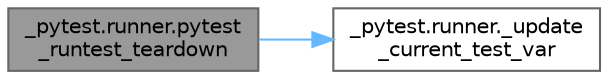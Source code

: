 digraph "_pytest.runner.pytest_runtest_teardown"
{
 // LATEX_PDF_SIZE
  bgcolor="transparent";
  edge [fontname=Helvetica,fontsize=10,labelfontname=Helvetica,labelfontsize=10];
  node [fontname=Helvetica,fontsize=10,shape=box,height=0.2,width=0.4];
  rankdir="LR";
  Node1 [id="Node000001",label="_pytest.runner.pytest\l_runtest_teardown",height=0.2,width=0.4,color="gray40", fillcolor="grey60", style="filled", fontcolor="black",tooltip=" "];
  Node1 -> Node2 [id="edge1_Node000001_Node000002",color="steelblue1",style="solid",tooltip=" "];
  Node2 [id="Node000002",label="_pytest.runner._update\l_current_test_var",height=0.2,width=0.4,color="grey40", fillcolor="white", style="filled",URL="$namespace__pytest_1_1runner.html#abca781765017ddf742b467ae00d7245c",tooltip=" "];
}
